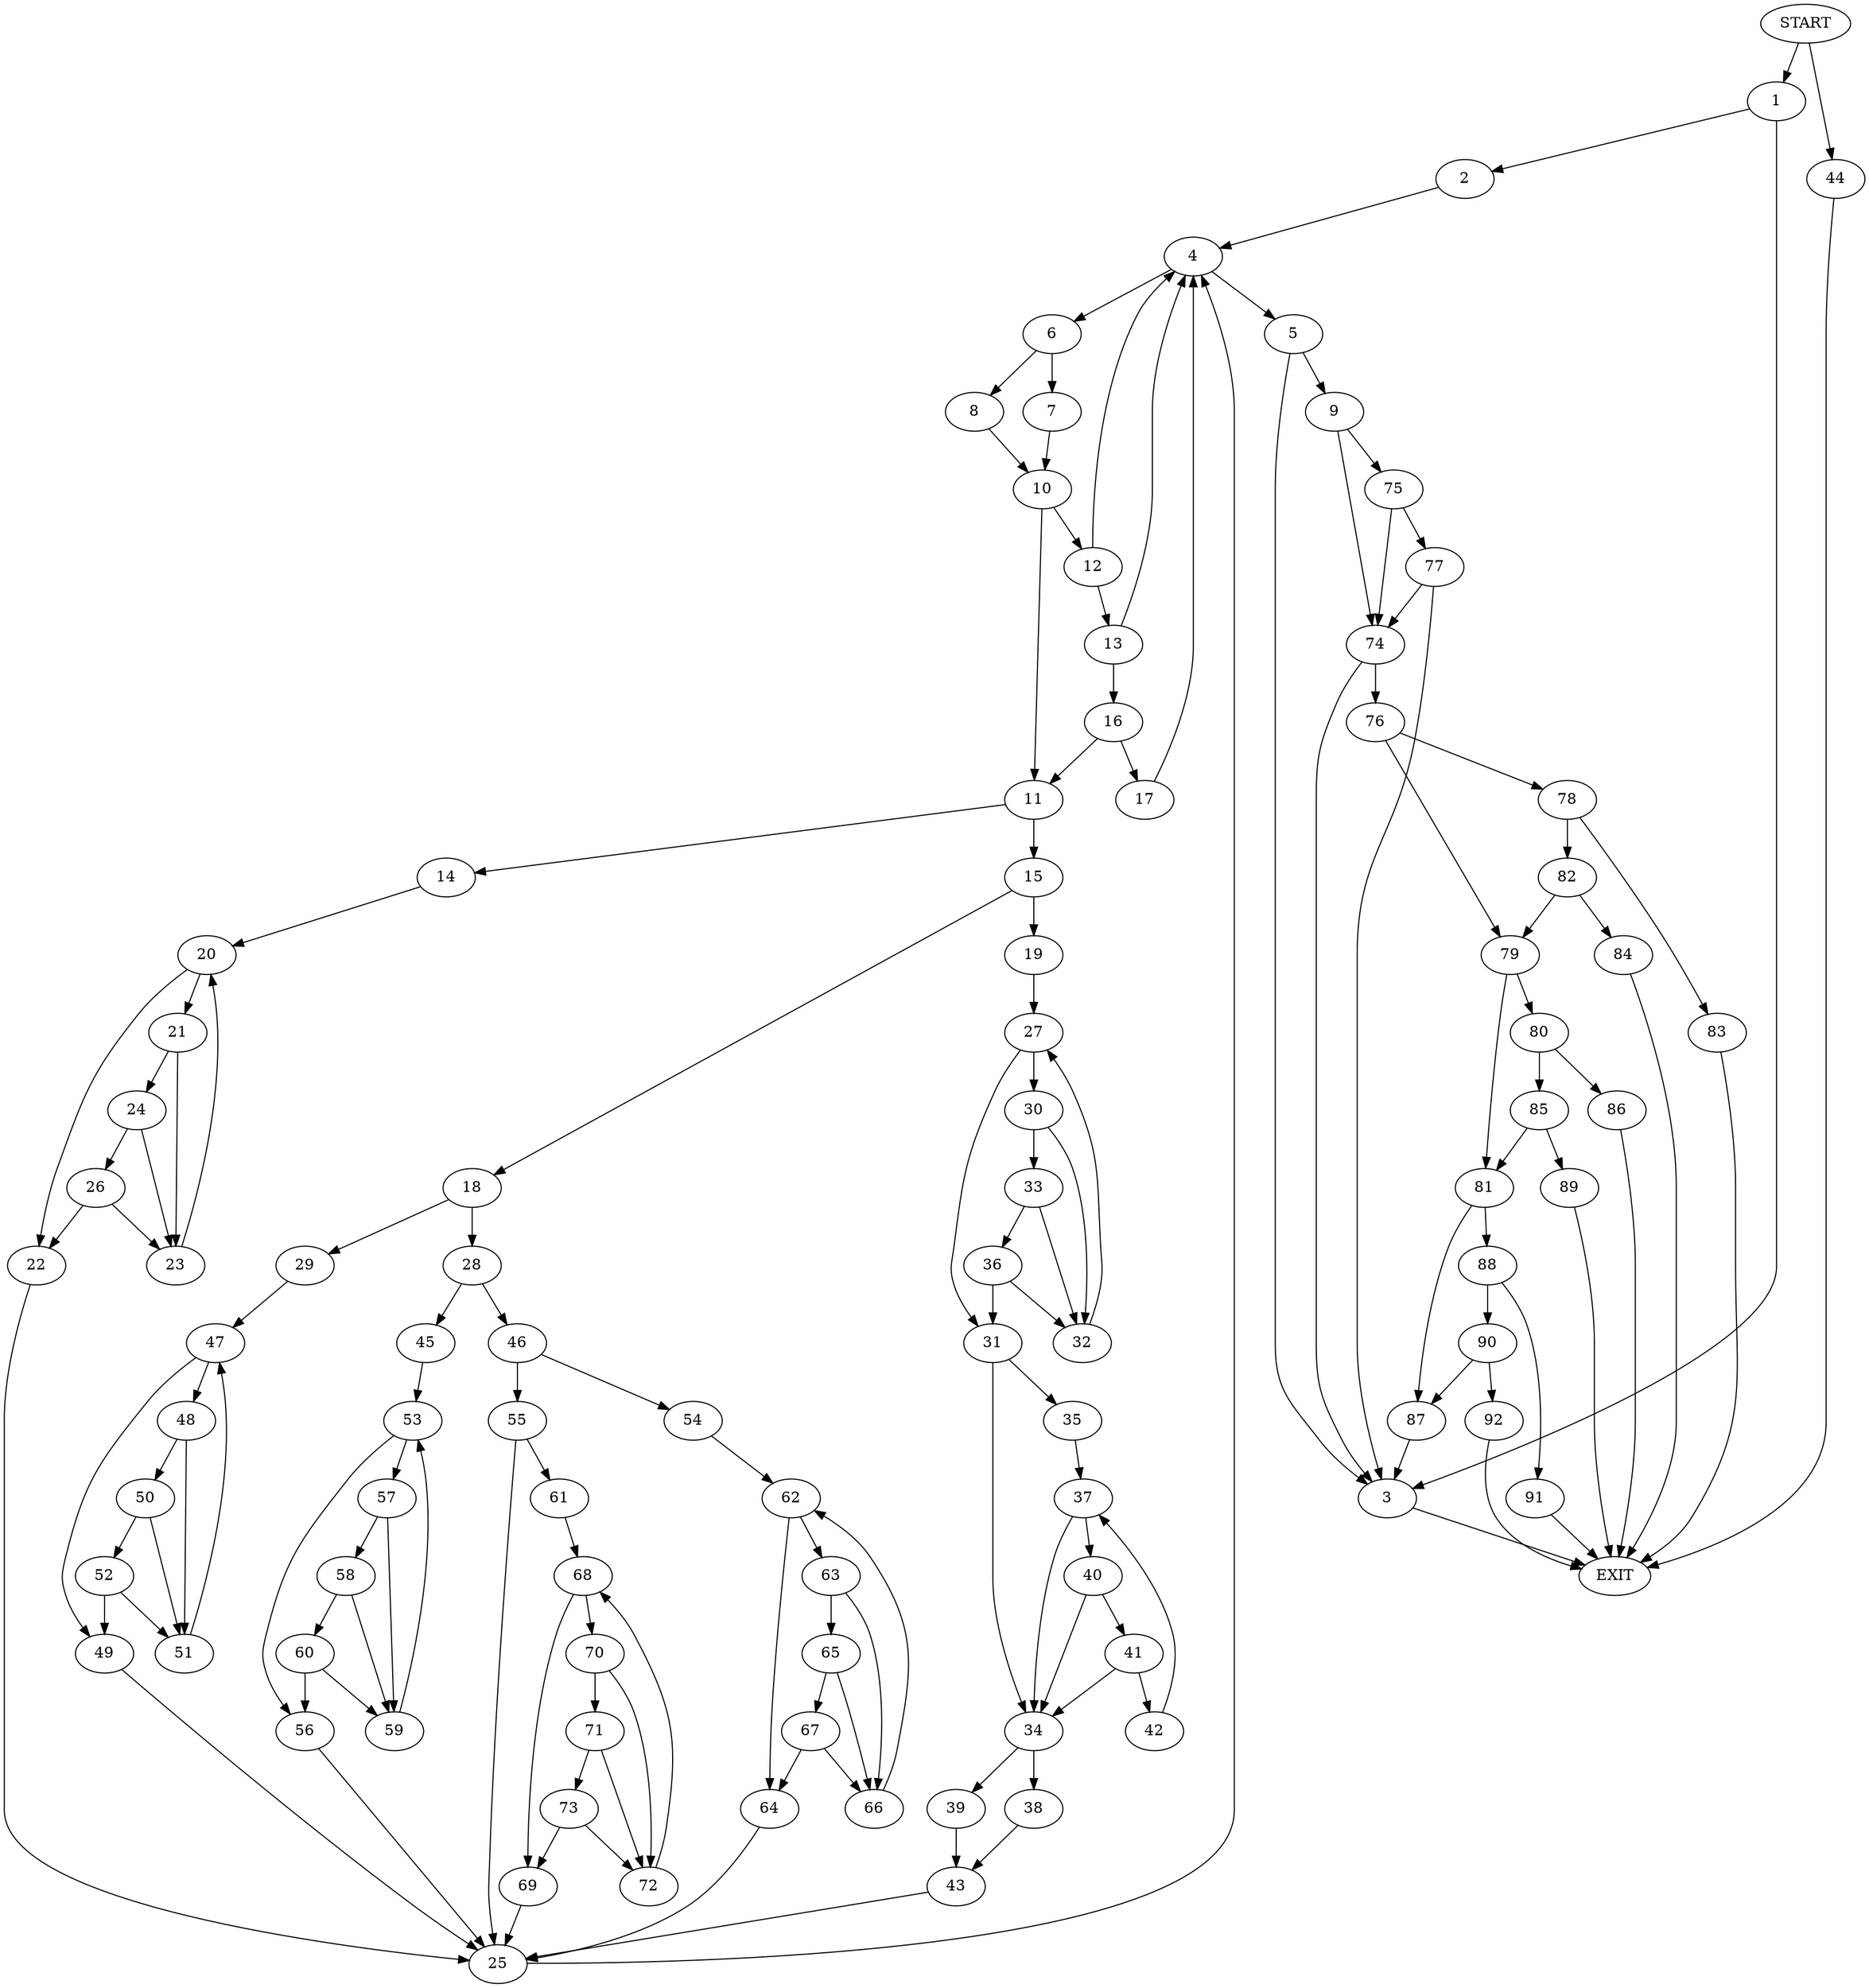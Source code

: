digraph {
0 [label="START"]
93 [label="EXIT"]
0 -> 1
1 -> 2
1 -> 3
3 -> 93
2 -> 4
4 -> 5
4 -> 6
6 -> 7
6 -> 8
5 -> 9
5 -> 3
8 -> 10
7 -> 10
10 -> 11
10 -> 12
12 -> 13
12 -> 4
11 -> 14
11 -> 15
13 -> 16
13 -> 4
16 -> 11
16 -> 17
17 -> 4
15 -> 18
15 -> 19
14 -> 20
20 -> 21
20 -> 22
21 -> 23
21 -> 24
22 -> 25
24 -> 23
24 -> 26
23 -> 20
26 -> 22
26 -> 23
25 -> 4
19 -> 27
18 -> 28
18 -> 29
27 -> 30
27 -> 31
30 -> 32
30 -> 33
31 -> 34
31 -> 35
32 -> 27
33 -> 32
33 -> 36
36 -> 32
36 -> 31
35 -> 37
34 -> 38
34 -> 39
37 -> 34
37 -> 40
40 -> 34
40 -> 41
41 -> 42
41 -> 34
42 -> 37
39 -> 43
38 -> 43
43 -> 25
0 -> 44
44 -> 93
28 -> 45
28 -> 46
29 -> 47
47 -> 48
47 -> 49
48 -> 50
48 -> 51
49 -> 25
50 -> 52
50 -> 51
51 -> 47
52 -> 51
52 -> 49
45 -> 53
46 -> 54
46 -> 55
53 -> 56
53 -> 57
57 -> 58
57 -> 59
56 -> 25
58 -> 59
58 -> 60
59 -> 53
60 -> 56
60 -> 59
55 -> 61
55 -> 25
54 -> 62
62 -> 63
62 -> 64
64 -> 25
63 -> 65
63 -> 66
65 -> 67
65 -> 66
66 -> 62
67 -> 66
67 -> 64
61 -> 68
68 -> 69
68 -> 70
69 -> 25
70 -> 71
70 -> 72
71 -> 73
71 -> 72
72 -> 68
73 -> 69
73 -> 72
9 -> 74
9 -> 75
74 -> 76
74 -> 3
75 -> 74
75 -> 77
77 -> 74
77 -> 3
76 -> 78
76 -> 79
79 -> 80
79 -> 81
78 -> 82
78 -> 83
83 -> 93
82 -> 79
82 -> 84
84 -> 93
80 -> 85
80 -> 86
81 -> 87
81 -> 88
85 -> 89
85 -> 81
86 -> 93
89 -> 93
87 -> 3
88 -> 90
88 -> 91
90 -> 87
90 -> 92
91 -> 93
92 -> 93
}
